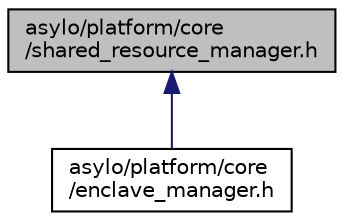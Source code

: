 digraph "asylo/platform/core/shared_resource_manager.h"
{
  edge [fontname="Helvetica",fontsize="10",labelfontname="Helvetica",labelfontsize="10"];
  node [fontname="Helvetica",fontsize="10",shape=record];
  Node26 [label="asylo/platform/core\l/shared_resource_manager.h",height=0.2,width=0.4,color="black", fillcolor="grey75", style="filled", fontcolor="black"];
  Node26 -> Node27 [dir="back",color="midnightblue",fontsize="10",style="solid",fontname="Helvetica"];
  Node27 [label="asylo/platform/core\l/enclave_manager.h",height=0.2,width=0.4,color="black", fillcolor="white", style="filled",URL="$enclave__manager_8h.html"];
}
